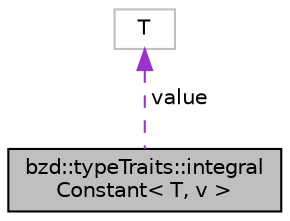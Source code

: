 digraph "bzd::typeTraits::integralConstant&lt; T, v &gt;"
{
  edge [fontname="Helvetica",fontsize="10",labelfontname="Helvetica",labelfontsize="10"];
  node [fontname="Helvetica",fontsize="10",shape=record];
  Node38 [label="bzd::typeTraits::integral\lConstant\< T, v \>",height=0.2,width=0.4,color="black", fillcolor="grey75", style="filled", fontcolor="black"];
  Node39 -> Node38 [dir="back",color="darkorchid3",fontsize="10",style="dashed",label=" value" ,fontname="Helvetica"];
  Node39 [label="T",height=0.2,width=0.4,color="grey75", fillcolor="white", style="filled"];
}
